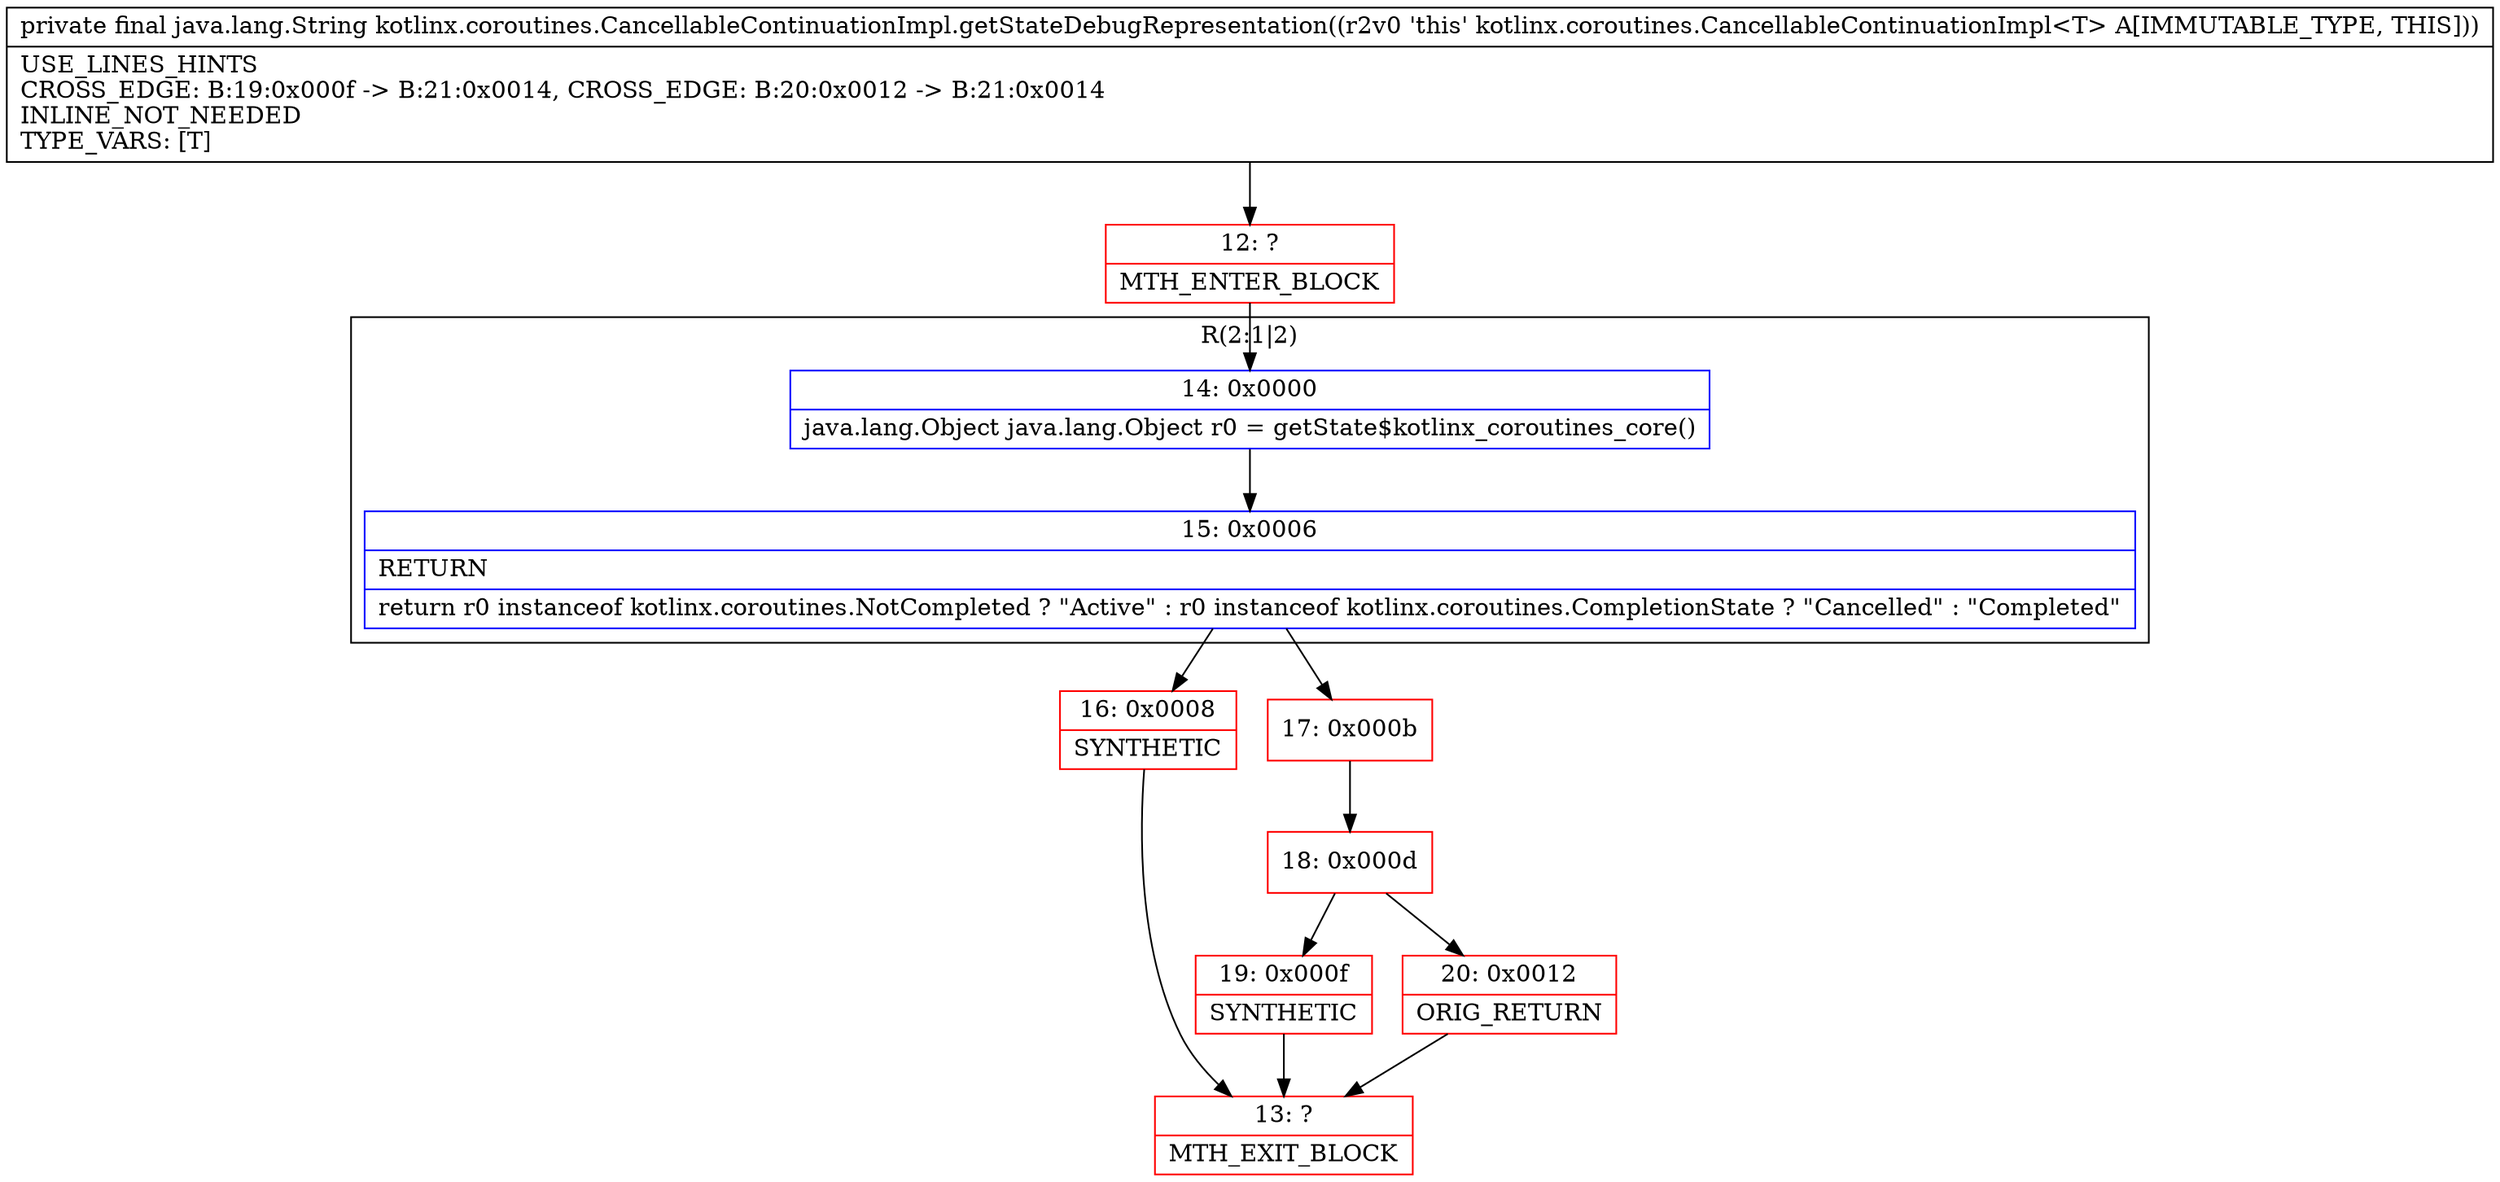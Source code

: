 digraph "CFG forkotlinx.coroutines.CancellableContinuationImpl.getStateDebugRepresentation()Ljava\/lang\/String;" {
subgraph cluster_Region_1576708924 {
label = "R(2:1|2)";
node [shape=record,color=blue];
Node_14 [shape=record,label="{14\:\ 0x0000|java.lang.Object java.lang.Object r0 = getState$kotlinx_coroutines_core()\l}"];
Node_15 [shape=record,label="{15\:\ 0x0006|RETURN\l|return r0 instanceof kotlinx.coroutines.NotCompleted ? \"Active\" : r0 instanceof kotlinx.coroutines.CompletionState ? \"Cancelled\" : \"Completed\"\l}"];
}
Node_12 [shape=record,color=red,label="{12\:\ ?|MTH_ENTER_BLOCK\l}"];
Node_16 [shape=record,color=red,label="{16\:\ 0x0008|SYNTHETIC\l}"];
Node_13 [shape=record,color=red,label="{13\:\ ?|MTH_EXIT_BLOCK\l}"];
Node_17 [shape=record,color=red,label="{17\:\ 0x000b}"];
Node_18 [shape=record,color=red,label="{18\:\ 0x000d}"];
Node_19 [shape=record,color=red,label="{19\:\ 0x000f|SYNTHETIC\l}"];
Node_20 [shape=record,color=red,label="{20\:\ 0x0012|ORIG_RETURN\l}"];
MethodNode[shape=record,label="{private final java.lang.String kotlinx.coroutines.CancellableContinuationImpl.getStateDebugRepresentation((r2v0 'this' kotlinx.coroutines.CancellableContinuationImpl\<T\> A[IMMUTABLE_TYPE, THIS]))  | USE_LINES_HINTS\lCROSS_EDGE: B:19:0x000f \-\> B:21:0x0014, CROSS_EDGE: B:20:0x0012 \-\> B:21:0x0014\lINLINE_NOT_NEEDED\lTYPE_VARS: [T]\l}"];
MethodNode -> Node_12;Node_14 -> Node_15;
Node_15 -> Node_16;
Node_15 -> Node_17;
Node_12 -> Node_14;
Node_16 -> Node_13;
Node_17 -> Node_18;
Node_18 -> Node_19;
Node_18 -> Node_20;
Node_19 -> Node_13;
Node_20 -> Node_13;
}

